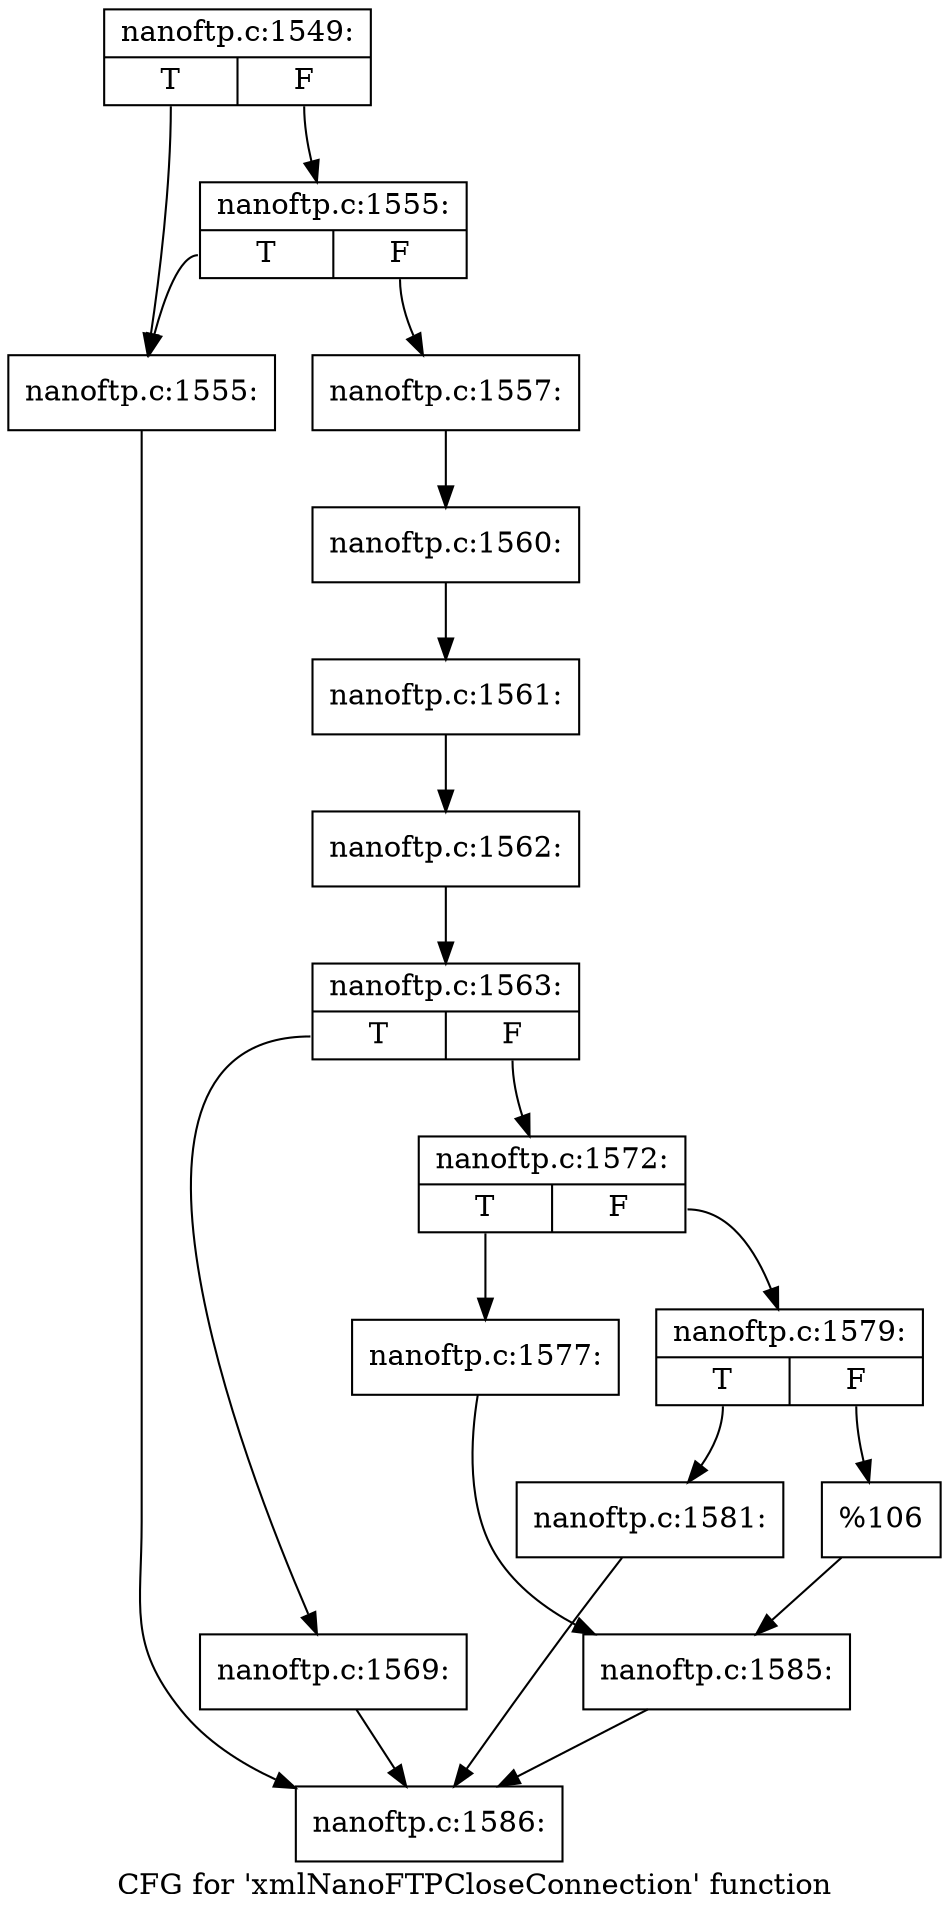digraph "CFG for 'xmlNanoFTPCloseConnection' function" {
	label="CFG for 'xmlNanoFTPCloseConnection' function";

	Node0x3efdd50 [shape=record,label="{nanoftp.c:1549:|{<s0>T|<s1>F}}"];
	Node0x3efdd50:s0 -> Node0x3f1ef40;
	Node0x3efdd50:s1 -> Node0x3f1efe0;
	Node0x3f1efe0 [shape=record,label="{nanoftp.c:1555:|{<s0>T|<s1>F}}"];
	Node0x3f1efe0:s0 -> Node0x3f1ef40;
	Node0x3f1efe0:s1 -> Node0x3f1ef90;
	Node0x3f1ef40 [shape=record,label="{nanoftp.c:1555:}"];
	Node0x3f1ef40 -> Node0x3f1de10;
	Node0x3f1ef90 [shape=record,label="{nanoftp.c:1557:}"];
	Node0x3f1ef90 -> Node0x3f200c0;
	Node0x3f200c0 [shape=record,label="{nanoftp.c:1560:}"];
	Node0x3f200c0 -> Node0x3f20020;
	Node0x3f20020 [shape=record,label="{nanoftp.c:1561:}"];
	Node0x3f20020 -> Node0x3f21800;
	Node0x3f21800 [shape=record,label="{nanoftp.c:1562:}"];
	Node0x3f21800 -> Node0x3f20070;
	Node0x3f20070 [shape=record,label="{nanoftp.c:1563:|{<s0>T|<s1>F}}"];
	Node0x3f20070:s0 -> Node0x3f20d00;
	Node0x3f20070:s1 -> Node0x3f22230;
	Node0x3f20d00 [shape=record,label="{nanoftp.c:1569:}"];
	Node0x3f20d00 -> Node0x3f1de10;
	Node0x3f22230 [shape=record,label="{nanoftp.c:1572:|{<s0>T|<s1>F}}"];
	Node0x3f22230:s0 -> Node0x3f23ba0;
	Node0x3f22230:s1 -> Node0x3f23c40;
	Node0x3f23ba0 [shape=record,label="{nanoftp.c:1577:}"];
	Node0x3f23ba0 -> Node0x3f23bf0;
	Node0x3f23c40 [shape=record,label="{nanoftp.c:1579:|{<s0>T|<s1>F}}"];
	Node0x3f23c40:s0 -> Node0x3f247c0;
	Node0x3f23c40:s1 -> Node0x3f24810;
	Node0x3f247c0 [shape=record,label="{nanoftp.c:1581:}"];
	Node0x3f247c0 -> Node0x3f1de10;
	Node0x3f24810 [shape=record,label="{%106}"];
	Node0x3f24810 -> Node0x3f23bf0;
	Node0x3f23bf0 [shape=record,label="{nanoftp.c:1585:}"];
	Node0x3f23bf0 -> Node0x3f1de10;
	Node0x3f1de10 [shape=record,label="{nanoftp.c:1586:}"];
}
